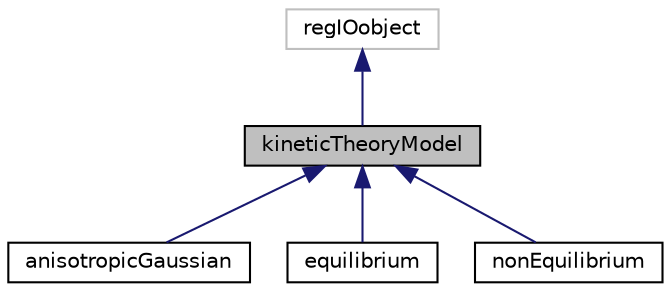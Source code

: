 digraph "kineticTheoryModel"
{
  bgcolor="transparent";
  edge [fontname="Helvetica",fontsize="10",labelfontname="Helvetica",labelfontsize="10"];
  node [fontname="Helvetica",fontsize="10",shape=record];
  Node0 [label="kineticTheoryModel",height=0.2,width=0.4,color="black", fillcolor="grey75", style="filled", fontcolor="black"];
  Node1 -> Node0 [dir="back",color="midnightblue",fontsize="10",style="solid",fontname="Helvetica"];
  Node1 [label="regIOobject",height=0.2,width=0.4,color="grey75"];
  Node0 -> Node2 [dir="back",color="midnightblue",fontsize="10",style="solid",fontname="Helvetica"];
  Node2 [label="anisotropicGaussian",height=0.2,width=0.4,color="black",URL="$a02632.html"];
  Node0 -> Node3 [dir="back",color="midnightblue",fontsize="10",style="solid",fontname="Helvetica"];
  Node3 [label="equilibrium",height=0.2,width=0.4,color="black",URL="$a02648.html"];
  Node0 -> Node4 [dir="back",color="midnightblue",fontsize="10",style="solid",fontname="Helvetica"];
  Node4 [label="nonEquilibrium",height=0.2,width=0.4,color="black",URL="$a02656.html"];
}
